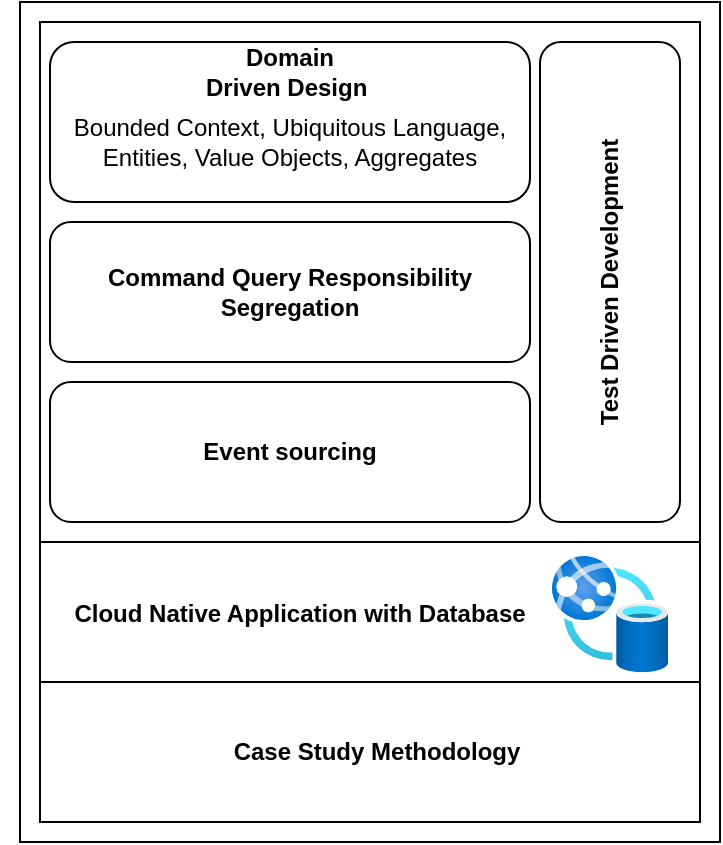 <mxfile version="22.0.5" type="github">
  <diagram name="Page-1" id="jhwDJUy9_16bghSyqaBN">
    <mxGraphModel dx="1195" dy="632" grid="1" gridSize="10" guides="1" tooltips="1" connect="1" arrows="1" fold="1" page="1" pageScale="1" pageWidth="827" pageHeight="1169" math="0" shadow="0">
      <root>
        <mxCell id="0" />
        <mxCell id="1" parent="0" />
        <mxCell id="xKYYk5PtYXINbMjCG61--31" value="" style="rounded=0;whiteSpace=wrap;html=1;" vertex="1" parent="1">
          <mxGeometry x="230" y="90" width="350" height="420" as="geometry" />
        </mxCell>
        <mxCell id="xKYYk5PtYXINbMjCG61--17" value="" style="rounded=0;whiteSpace=wrap;html=1;" vertex="1" parent="1">
          <mxGeometry x="240" y="100" width="330" height="330" as="geometry" />
        </mxCell>
        <mxCell id="xKYYk5PtYXINbMjCG61--8" value="" style="rounded=0;whiteSpace=wrap;html=1;" vertex="1" parent="1">
          <mxGeometry x="240" y="100" width="330" height="260" as="geometry" />
        </mxCell>
        <mxCell id="xKYYk5PtYXINbMjCG61--1" value="" style="rounded=1;whiteSpace=wrap;html=1;" vertex="1" parent="1">
          <mxGeometry x="245" y="110" width="240" height="80" as="geometry" />
        </mxCell>
        <mxCell id="xKYYk5PtYXINbMjCG61--2" value="&lt;b&gt;Domain&lt;br/&gt;Driven Design&amp;nbsp;&lt;/b&gt;" style="text;html=1;strokeColor=none;fillColor=none;align=center;verticalAlign=middle;whiteSpace=wrap;rounded=0;" vertex="1" parent="1">
          <mxGeometry x="220" y="110" width="290" height="30" as="geometry" />
        </mxCell>
        <mxCell id="xKYYk5PtYXINbMjCG61--5" value="Bounded Context, Ubiquitous Language, Entities, Value Objects, Aggregates" style="text;html=1;strokeColor=none;fillColor=none;align=center;verticalAlign=middle;whiteSpace=wrap;rounded=0;" vertex="1" parent="1">
          <mxGeometry x="240" y="120" width="250" height="80" as="geometry" />
        </mxCell>
        <mxCell id="xKYYk5PtYXINbMjCG61--6" value="&lt;b&gt;Command Query Responsibility Segregation&lt;/b&gt;" style="rounded=1;whiteSpace=wrap;html=1;" vertex="1" parent="1">
          <mxGeometry x="245" y="200" width="240" height="70" as="geometry" />
        </mxCell>
        <mxCell id="xKYYk5PtYXINbMjCG61--7" value="&lt;b&gt;Event sourcing&lt;/b&gt;" style="rounded=1;whiteSpace=wrap;html=1;" vertex="1" parent="1">
          <mxGeometry x="245" y="280" width="240" height="70" as="geometry" />
        </mxCell>
        <mxCell id="xKYYk5PtYXINbMjCG61--9" value="&lt;b&gt;Test Driven Development&lt;/b&gt;" style="rounded=1;whiteSpace=wrap;html=1;rotation=-90;" vertex="1" parent="1">
          <mxGeometry x="405" y="195" width="240" height="70" as="geometry" />
        </mxCell>
        <mxCell id="xKYYk5PtYXINbMjCG61--23" value="" style="rounded=0;whiteSpace=wrap;html=1;" vertex="1" parent="1">
          <mxGeometry x="240" y="430" width="330" height="70" as="geometry" />
        </mxCell>
        <mxCell id="xKYYk5PtYXINbMjCG61--24" value="" style="shape=image;html=1;verticalAlign=top;verticalLabelPosition=bottom;labelBackgroundColor=#ffffff;imageAspect=0;aspect=fixed;image=https://cdn2.iconfinder.com/data/icons/seo-flat-6/128/06_Case_Study-128.png" vertex="1" parent="1">
          <mxGeometry x="290" y="435" width="60" height="60" as="geometry" />
        </mxCell>
        <mxCell id="xKYYk5PtYXINbMjCG61--27" value="" style="image;aspect=fixed;html=1;points=[];align=center;fontSize=12;image=img/lib/azure2/other/Web_App_Database.svg;" vertex="1" parent="1">
          <mxGeometry x="496" y="367" width="58" height="58" as="geometry" />
        </mxCell>
        <mxCell id="xKYYk5PtYXINbMjCG61--28" value="&lt;b style=&quot;border-color: var(--border-color);&quot;&gt;Cloud Native Application with Database&lt;/b&gt;" style="text;html=1;strokeColor=none;fillColor=none;align=center;verticalAlign=middle;whiteSpace=wrap;rounded=0;" vertex="1" parent="1">
          <mxGeometry x="240" y="381" width="260" height="30" as="geometry" />
        </mxCell>
        <mxCell id="xKYYk5PtYXINbMjCG61--30" value="&lt;b style=&quot;border-color: var(--border-color);&quot;&gt;Case Study Methodology&lt;/b&gt;" style="text;html=1;strokeColor=none;fillColor=none;align=center;verticalAlign=middle;whiteSpace=wrap;rounded=0;" vertex="1" parent="1">
          <mxGeometry x="321" y="450" width="175" height="30" as="geometry" />
        </mxCell>
      </root>
    </mxGraphModel>
  </diagram>
</mxfile>
